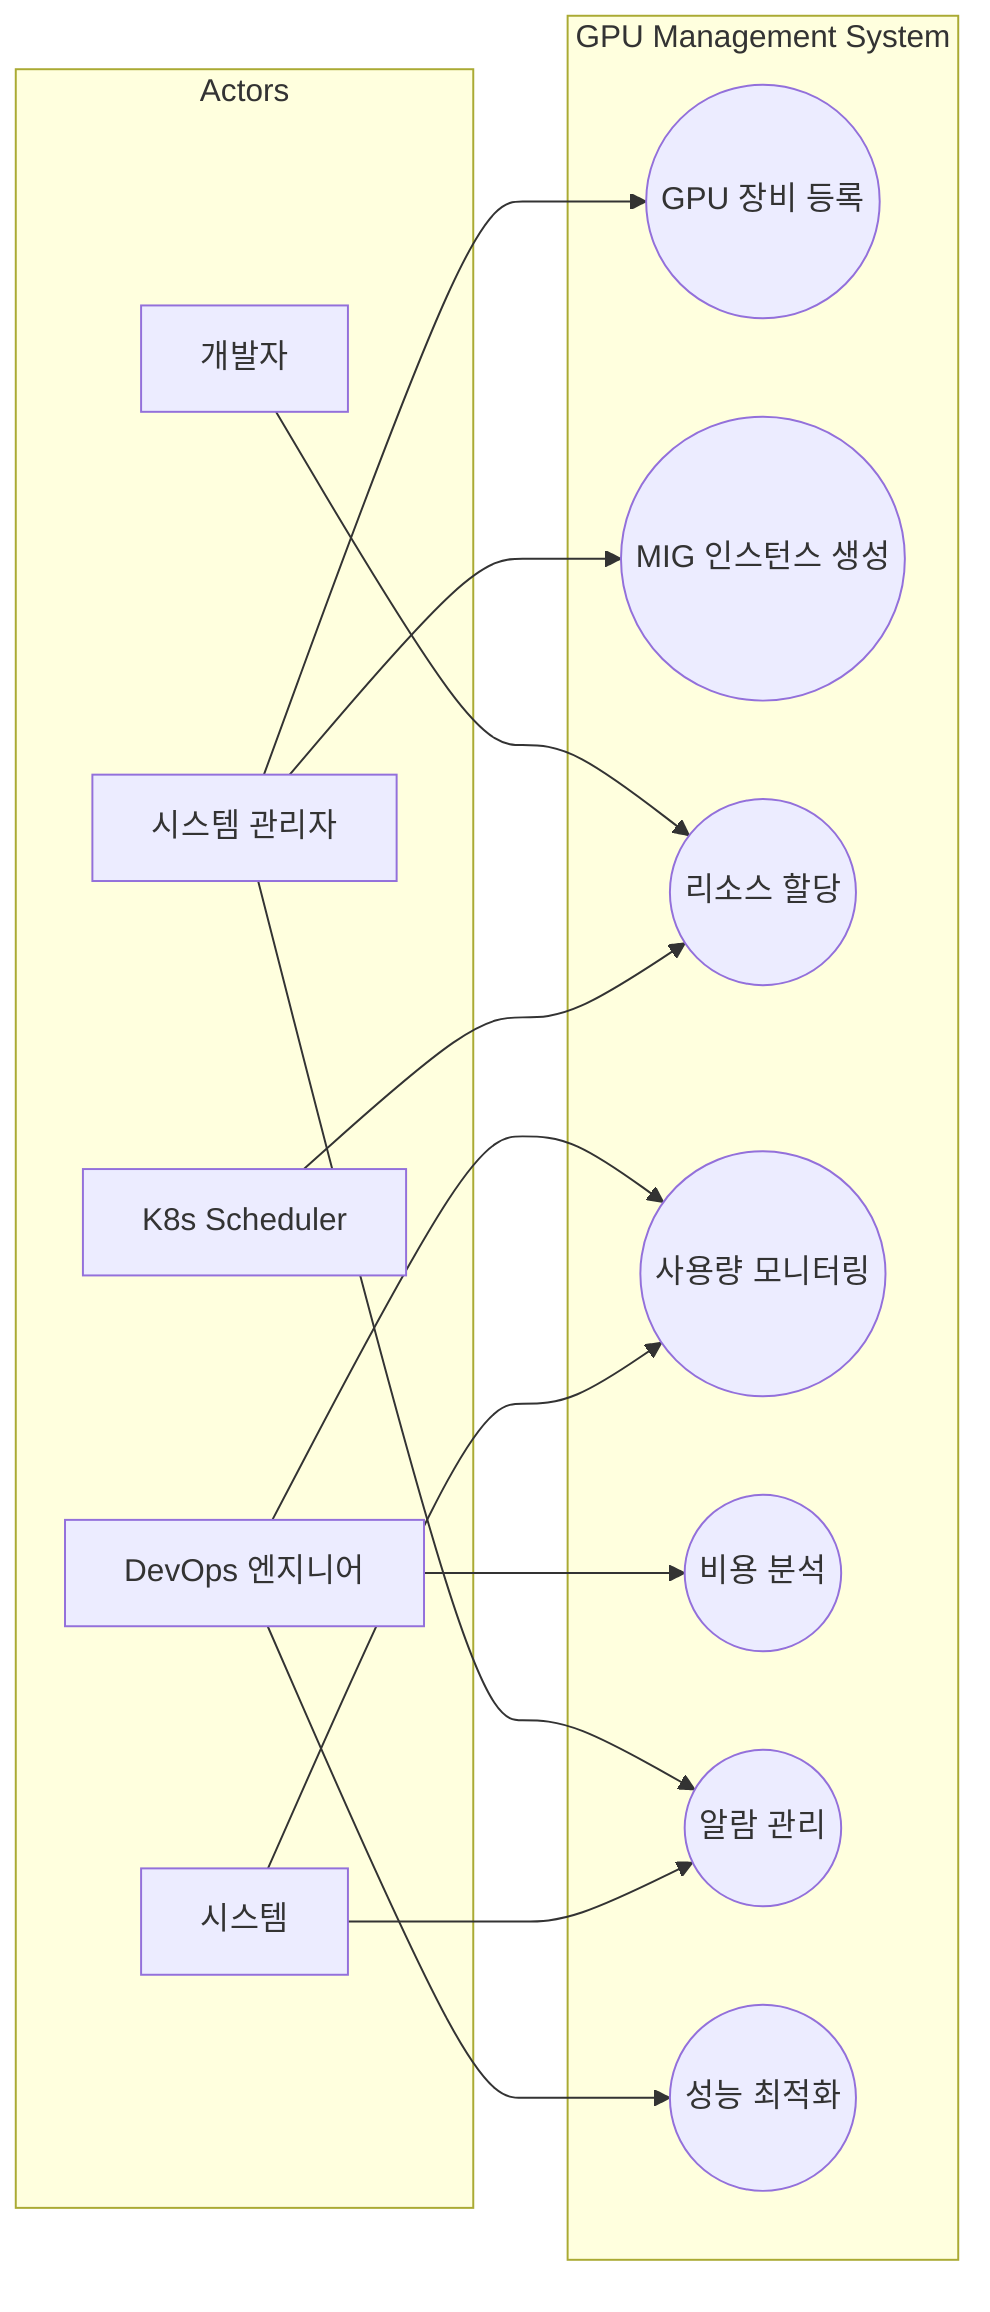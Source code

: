 %% 5. 유스케이스 다이어그램 - 주요 기능
graph LR
    subgraph "GPU Management System"
        UC1((GPU 장비 등록))
        UC2((MIG 인스턴스 생성))
        UC3((리소스 할당))
        UC4((사용량 모니터링))
        UC5((비용 분석))
        UC6((알람 관리))
        UC7((성능 최적화))
    end
    
    subgraph "Actors"
        Admin[시스템 관리자]
        DevOps[DevOps 엔지니어]
        Developer[개발자]
        K8sScheduler[K8s Scheduler]
        System[시스템]
    end
    
    %% 관계
    Admin --> UC1
    Admin --> UC2
    Admin --> UC6
    
    DevOps --> UC4
    DevOps --> UC5
    DevOps --> UC7
    
    Developer --> UC3
    
    K8sScheduler --> UC3
    
    System --> UC4
    System --> UC6